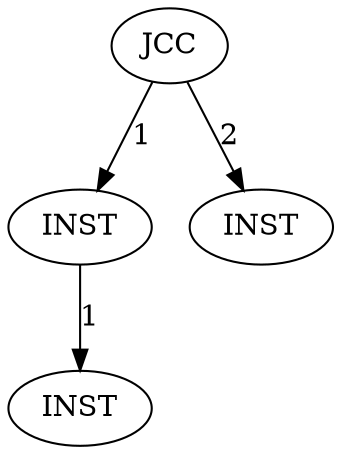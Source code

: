 Digraph G {
"A" [label = "JCC" , options="root"]
"B" [label = "INST"]
"C" [label = "INST"]
"D" [label = "INST"]
"A" -> "B" [label = "1"]
"A" -> "C" [label = "2"]
"B" -> "D" [label = "1"]
}
